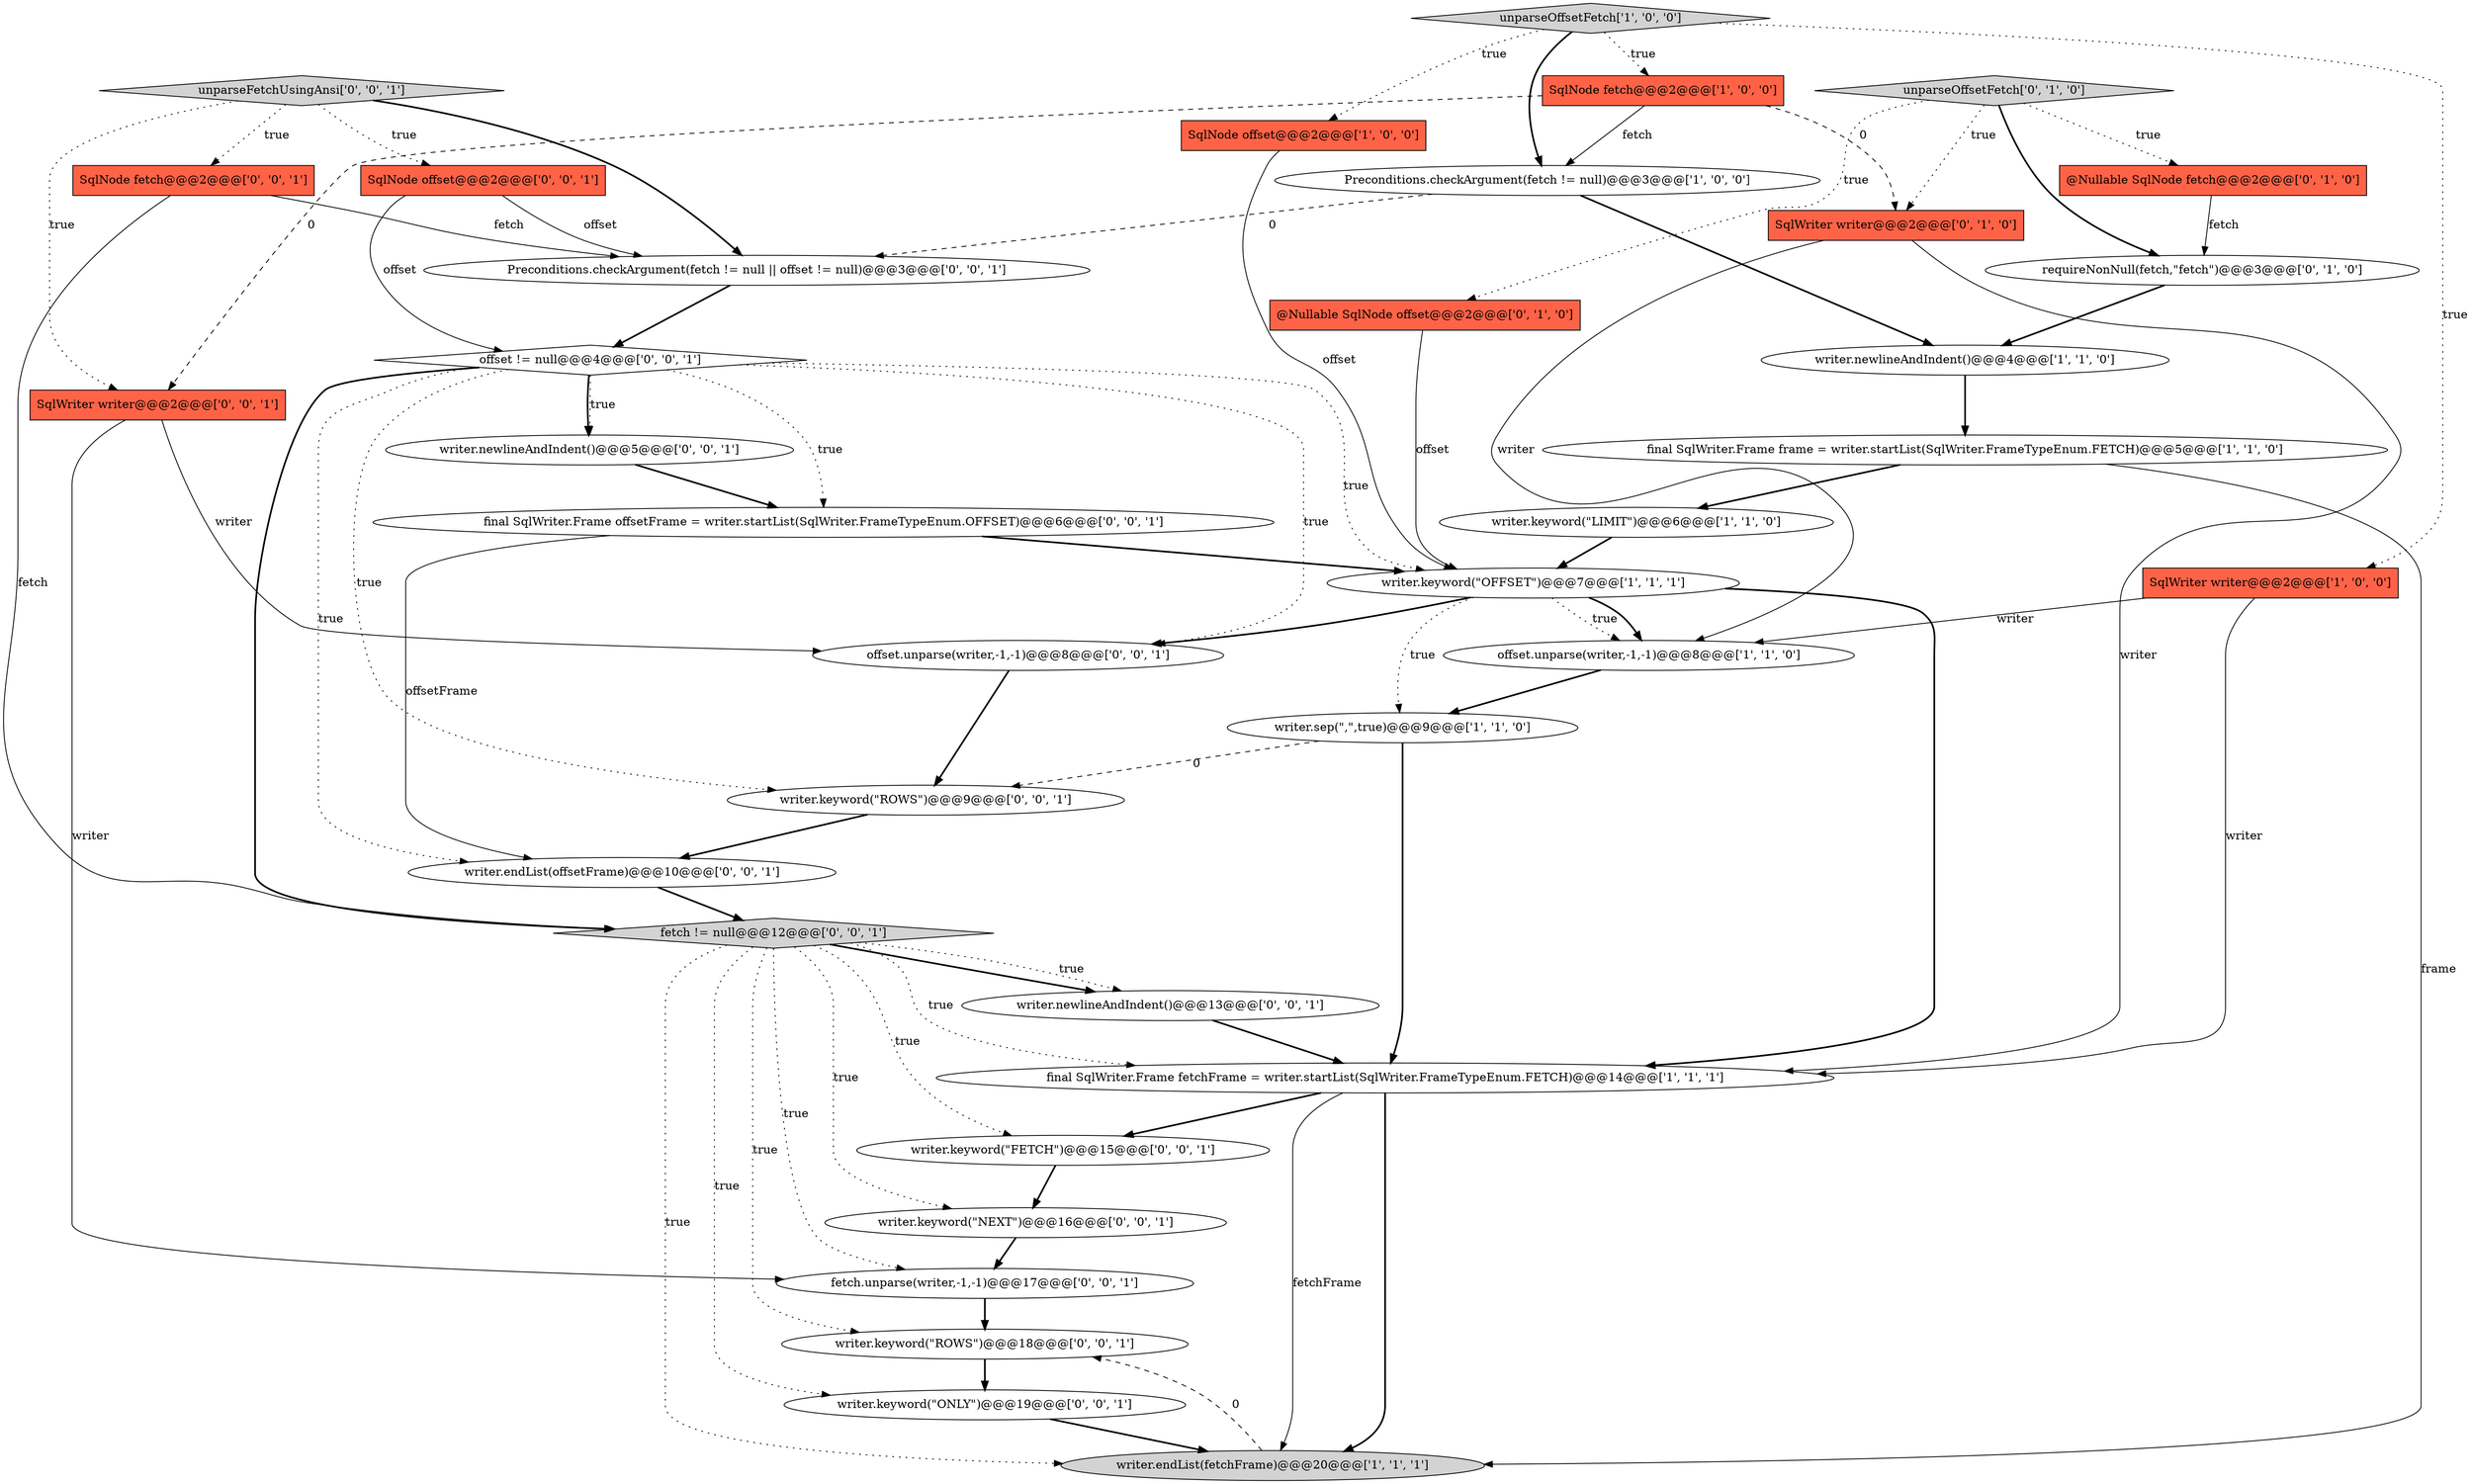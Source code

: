 digraph {
15 [style = filled, label = "requireNonNull(fetch,\"fetch\")@@@3@@@['0', '1', '0']", fillcolor = white, shape = ellipse image = "AAA0AAABBB2BBB"];
13 [style = filled, label = "@Nullable SqlNode offset@@@2@@@['0', '1', '0']", fillcolor = tomato, shape = box image = "AAA0AAABBB2BBB"];
16 [style = filled, label = "SqlWriter writer@@@2@@@['0', '1', '0']", fillcolor = tomato, shape = box image = "AAA1AAABBB2BBB"];
30 [style = filled, label = "final SqlWriter.Frame offsetFrame = writer.startList(SqlWriter.FrameTypeEnum.OFFSET)@@@6@@@['0', '0', '1']", fillcolor = white, shape = ellipse image = "AAA0AAABBB3BBB"];
27 [style = filled, label = "writer.keyword(\"NEXT\")@@@16@@@['0', '0', '1']", fillcolor = white, shape = ellipse image = "AAA0AAABBB3BBB"];
12 [style = filled, label = "writer.keyword(\"OFFSET\")@@@7@@@['1', '1', '1']", fillcolor = white, shape = ellipse image = "AAA0AAABBB1BBB"];
21 [style = filled, label = "Preconditions.checkArgument(fetch != null || offset != null)@@@3@@@['0', '0', '1']", fillcolor = white, shape = ellipse image = "AAA0AAABBB3BBB"];
35 [style = filled, label = "writer.keyword(\"ONLY\")@@@19@@@['0', '0', '1']", fillcolor = white, shape = ellipse image = "AAA0AAABBB3BBB"];
8 [style = filled, label = "writer.newlineAndIndent()@@@4@@@['1', '1', '0']", fillcolor = white, shape = ellipse image = "AAA0AAABBB1BBB"];
18 [style = filled, label = "writer.keyword(\"ROWS\")@@@9@@@['0', '0', '1']", fillcolor = white, shape = ellipse image = "AAA0AAABBB3BBB"];
22 [style = filled, label = "writer.keyword(\"FETCH\")@@@15@@@['0', '0', '1']", fillcolor = white, shape = ellipse image = "AAA0AAABBB3BBB"];
2 [style = filled, label = "final SqlWriter.Frame fetchFrame = writer.startList(SqlWriter.FrameTypeEnum.FETCH)@@@14@@@['1', '1', '1']", fillcolor = white, shape = ellipse image = "AAA0AAABBB1BBB"];
17 [style = filled, label = "unparseOffsetFetch['0', '1', '0']", fillcolor = lightgray, shape = diamond image = "AAA0AAABBB2BBB"];
6 [style = filled, label = "final SqlWriter.Frame frame = writer.startList(SqlWriter.FrameTypeEnum.FETCH)@@@5@@@['1', '1', '0']", fillcolor = white, shape = ellipse image = "AAA0AAABBB1BBB"];
7 [style = filled, label = "unparseOffsetFetch['1', '0', '0']", fillcolor = lightgray, shape = diamond image = "AAA0AAABBB1BBB"];
28 [style = filled, label = "SqlNode fetch@@@2@@@['0', '0', '1']", fillcolor = tomato, shape = box image = "AAA0AAABBB3BBB"];
31 [style = filled, label = "writer.newlineAndIndent()@@@13@@@['0', '0', '1']", fillcolor = white, shape = ellipse image = "AAA0AAABBB3BBB"];
19 [style = filled, label = "writer.keyword(\"ROWS\")@@@18@@@['0', '0', '1']", fillcolor = white, shape = ellipse image = "AAA0AAABBB3BBB"];
32 [style = filled, label = "SqlWriter writer@@@2@@@['0', '0', '1']", fillcolor = tomato, shape = box image = "AAA0AAABBB3BBB"];
1 [style = filled, label = "offset.unparse(writer,-1,-1)@@@8@@@['1', '1', '0']", fillcolor = white, shape = ellipse image = "AAA0AAABBB1BBB"];
4 [style = filled, label = "SqlNode offset@@@2@@@['1', '0', '0']", fillcolor = tomato, shape = box image = "AAA0AAABBB1BBB"];
0 [style = filled, label = "writer.keyword(\"LIMIT\")@@@6@@@['1', '1', '0']", fillcolor = white, shape = ellipse image = "AAA0AAABBB1BBB"];
24 [style = filled, label = "SqlNode offset@@@2@@@['0', '0', '1']", fillcolor = tomato, shape = box image = "AAA0AAABBB3BBB"];
26 [style = filled, label = "fetch.unparse(writer,-1,-1)@@@17@@@['0', '0', '1']", fillcolor = white, shape = ellipse image = "AAA0AAABBB3BBB"];
20 [style = filled, label = "writer.endList(offsetFrame)@@@10@@@['0', '0', '1']", fillcolor = white, shape = ellipse image = "AAA0AAABBB3BBB"];
33 [style = filled, label = "offset != null@@@4@@@['0', '0', '1']", fillcolor = white, shape = diamond image = "AAA0AAABBB3BBB"];
11 [style = filled, label = "Preconditions.checkArgument(fetch != null)@@@3@@@['1', '0', '0']", fillcolor = white, shape = ellipse image = "AAA0AAABBB1BBB"];
5 [style = filled, label = "writer.sep(\",\",true)@@@9@@@['1', '1', '0']", fillcolor = white, shape = ellipse image = "AAA0AAABBB1BBB"];
23 [style = filled, label = "unparseFetchUsingAnsi['0', '0', '1']", fillcolor = lightgray, shape = diamond image = "AAA0AAABBB3BBB"];
14 [style = filled, label = "@Nullable SqlNode fetch@@@2@@@['0', '1', '0']", fillcolor = tomato, shape = box image = "AAA0AAABBB2BBB"];
9 [style = filled, label = "SqlWriter writer@@@2@@@['1', '0', '0']", fillcolor = tomato, shape = box image = "AAA0AAABBB1BBB"];
10 [style = filled, label = "SqlNode fetch@@@2@@@['1', '0', '0']", fillcolor = tomato, shape = box image = "AAA1AAABBB1BBB"];
29 [style = filled, label = "writer.newlineAndIndent()@@@5@@@['0', '0', '1']", fillcolor = white, shape = ellipse image = "AAA0AAABBB3BBB"];
25 [style = filled, label = "fetch != null@@@12@@@['0', '0', '1']", fillcolor = lightgray, shape = diamond image = "AAA0AAABBB3BBB"];
3 [style = filled, label = "writer.endList(fetchFrame)@@@20@@@['1', '1', '1']", fillcolor = lightgray, shape = ellipse image = "AAA0AAABBB1BBB"];
34 [style = filled, label = "offset.unparse(writer,-1,-1)@@@8@@@['0', '0', '1']", fillcolor = white, shape = ellipse image = "AAA0AAABBB3BBB"];
1->5 [style = bold, label=""];
9->1 [style = solid, label="writer"];
30->20 [style = solid, label="offsetFrame"];
7->11 [style = bold, label=""];
7->10 [style = dotted, label="true"];
35->3 [style = bold, label=""];
29->30 [style = bold, label=""];
28->25 [style = solid, label="fetch"];
33->12 [style = dotted, label="true"];
14->15 [style = solid, label="fetch"];
28->21 [style = solid, label="fetch"];
25->31 [style = dotted, label="true"];
23->28 [style = dotted, label="true"];
0->12 [style = bold, label=""];
2->3 [style = bold, label=""];
21->33 [style = bold, label=""];
33->34 [style = dotted, label="true"];
25->35 [style = dotted, label="true"];
34->18 [style = bold, label=""];
12->1 [style = dotted, label="true"];
17->14 [style = dotted, label="true"];
12->34 [style = bold, label=""];
8->6 [style = bold, label=""];
6->0 [style = bold, label=""];
31->2 [style = bold, label=""];
16->1 [style = solid, label="writer"];
9->2 [style = solid, label="writer"];
24->33 [style = solid, label="offset"];
7->9 [style = dotted, label="true"];
6->3 [style = solid, label="frame"];
26->19 [style = bold, label=""];
5->18 [style = dashed, label="0"];
12->1 [style = bold, label=""];
20->25 [style = bold, label=""];
2->3 [style = solid, label="fetchFrame"];
13->12 [style = solid, label="offset"];
33->30 [style = dotted, label="true"];
33->20 [style = dotted, label="true"];
25->31 [style = bold, label=""];
33->29 [style = bold, label=""];
17->16 [style = dotted, label="true"];
23->32 [style = dotted, label="true"];
3->19 [style = dashed, label="0"];
4->12 [style = solid, label="offset"];
18->20 [style = bold, label=""];
12->2 [style = bold, label=""];
5->2 [style = bold, label=""];
30->12 [style = bold, label=""];
10->32 [style = dashed, label="0"];
10->11 [style = solid, label="fetch"];
32->26 [style = solid, label="writer"];
33->25 [style = bold, label=""];
22->27 [style = bold, label=""];
23->21 [style = bold, label=""];
12->5 [style = dotted, label="true"];
19->35 [style = bold, label=""];
7->4 [style = dotted, label="true"];
17->15 [style = bold, label=""];
33->18 [style = dotted, label="true"];
33->29 [style = dotted, label="true"];
25->22 [style = dotted, label="true"];
25->3 [style = dotted, label="true"];
11->8 [style = bold, label=""];
16->2 [style = solid, label="writer"];
10->16 [style = dashed, label="0"];
32->34 [style = solid, label="writer"];
2->22 [style = bold, label=""];
25->27 [style = dotted, label="true"];
17->13 [style = dotted, label="true"];
25->2 [style = dotted, label="true"];
25->19 [style = dotted, label="true"];
23->24 [style = dotted, label="true"];
15->8 [style = bold, label=""];
25->26 [style = dotted, label="true"];
24->21 [style = solid, label="offset"];
27->26 [style = bold, label=""];
11->21 [style = dashed, label="0"];
}
